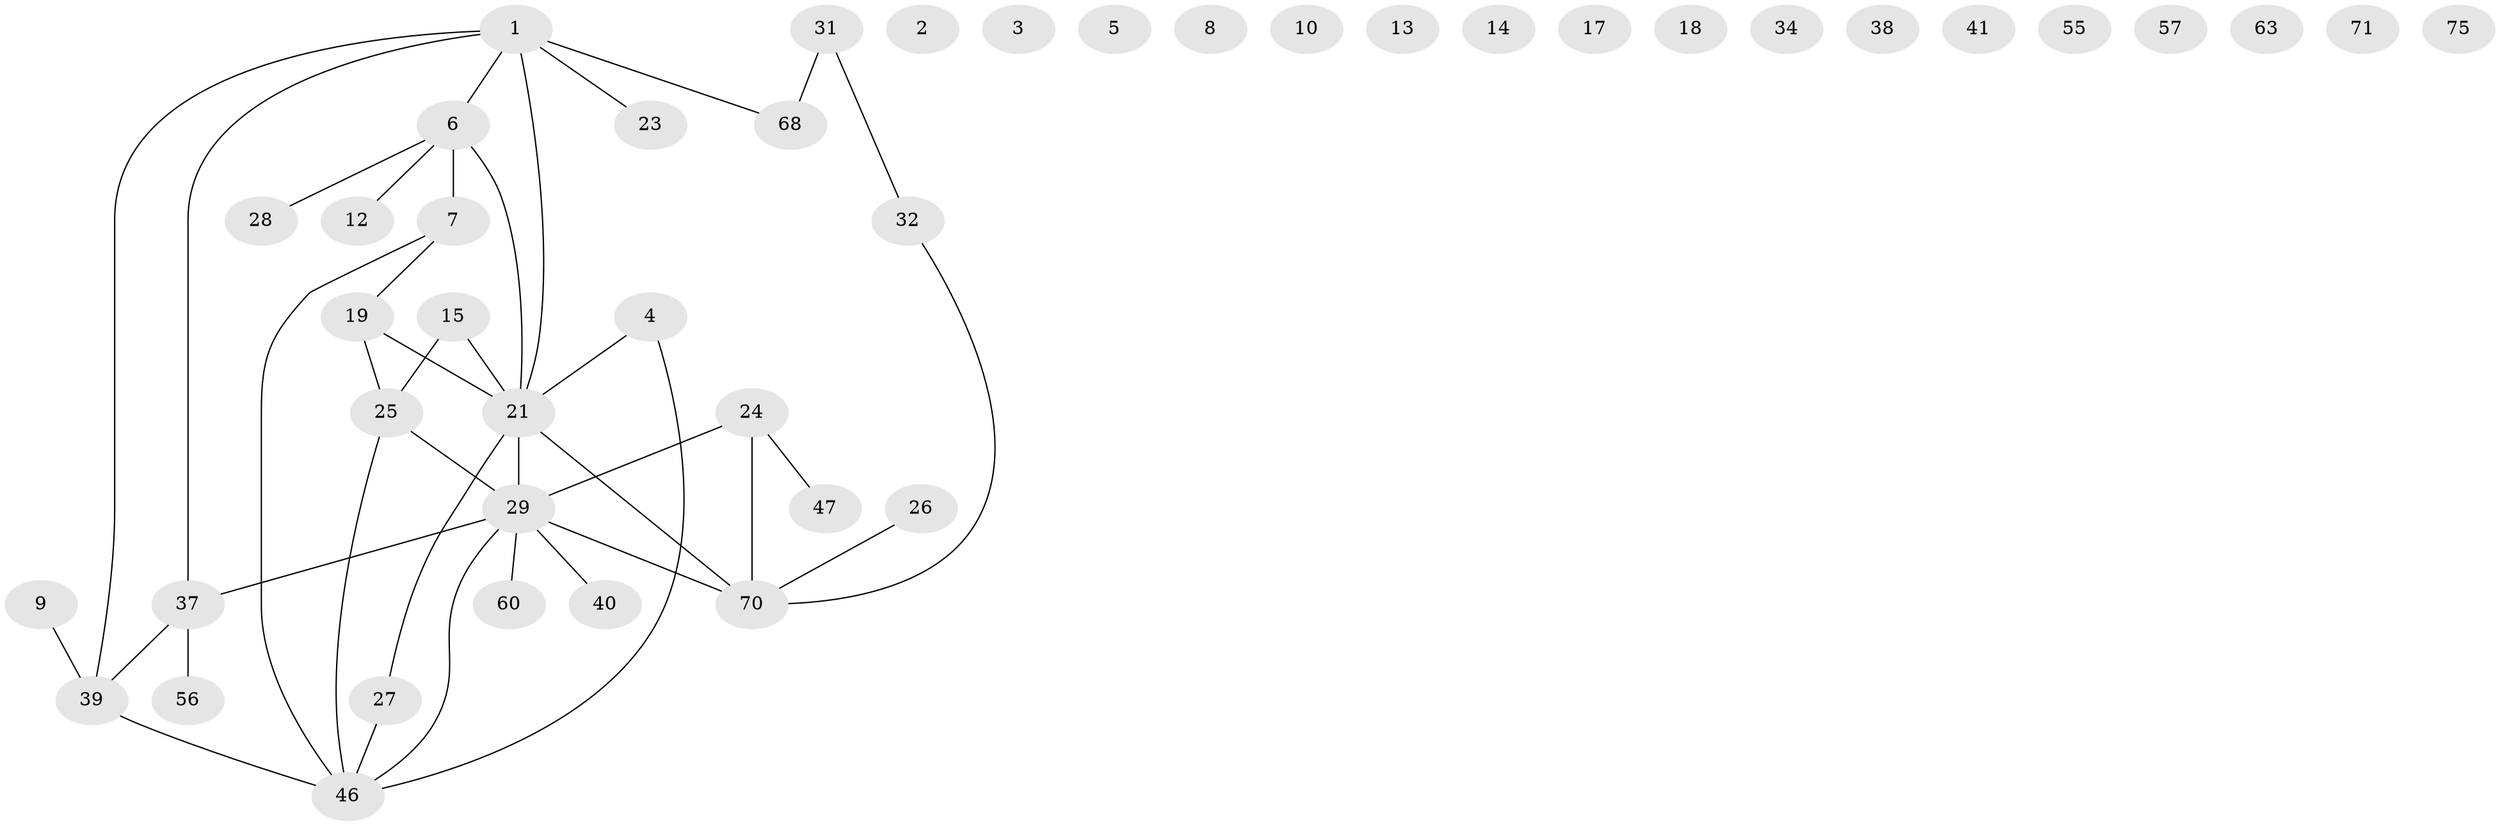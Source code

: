 // original degree distribution, {2: 0.23595505617977527, 1: 0.25842696629213485, 0: 0.15730337078651685, 3: 0.1348314606741573, 4: 0.1348314606741573, 5: 0.056179775280898875, 6: 0.02247191011235955}
// Generated by graph-tools (version 1.1) at 2025/12/03/09/25 04:12:54]
// undirected, 44 vertices, 40 edges
graph export_dot {
graph [start="1"]
  node [color=gray90,style=filled];
  1 [super="+67+11"];
  2 [super="+88"];
  3;
  4 [super="+50"];
  5;
  6 [super="+66+16"];
  7 [super="+30"];
  8;
  9;
  10;
  12;
  13;
  14 [super="+20"];
  15 [super="+54"];
  17;
  18 [super="+42"];
  19 [super="+87"];
  21 [super="+22+62"];
  23;
  24 [super="+65+44"];
  25 [super="+76"];
  26;
  27;
  28 [super="+53"];
  29 [super="+35+36+33+51"];
  31;
  32 [super="+45+61"];
  34;
  37 [super="+69"];
  38;
  39 [super="+48"];
  40 [super="+59+77"];
  41;
  46 [super="+74"];
  47;
  55;
  56 [super="+72"];
  57;
  60;
  63;
  68 [super="+79"];
  70 [super="+82+83"];
  71;
  75;
  1 -- 21;
  1 -- 23;
  1 -- 37;
  1 -- 68;
  1 -- 6;
  1 -- 39;
  4 -- 21;
  4 -- 46;
  6 -- 12;
  6 -- 28;
  6 -- 21;
  6 -- 7 [weight=2];
  7 -- 19;
  7 -- 46;
  9 -- 39;
  15 -- 25;
  15 -- 21 [weight=2];
  19 -- 21;
  19 -- 25;
  21 -- 70 [weight=2];
  21 -- 27;
  21 -- 29 [weight=2];
  24 -- 70 [weight=2];
  24 -- 29;
  24 -- 47;
  25 -- 46;
  25 -- 29;
  26 -- 70;
  27 -- 46;
  29 -- 60;
  29 -- 46;
  29 -- 70;
  29 -- 40;
  29 -- 37;
  31 -- 68;
  31 -- 32;
  32 -- 70;
  37 -- 56;
  37 -- 39;
  39 -- 46;
}
